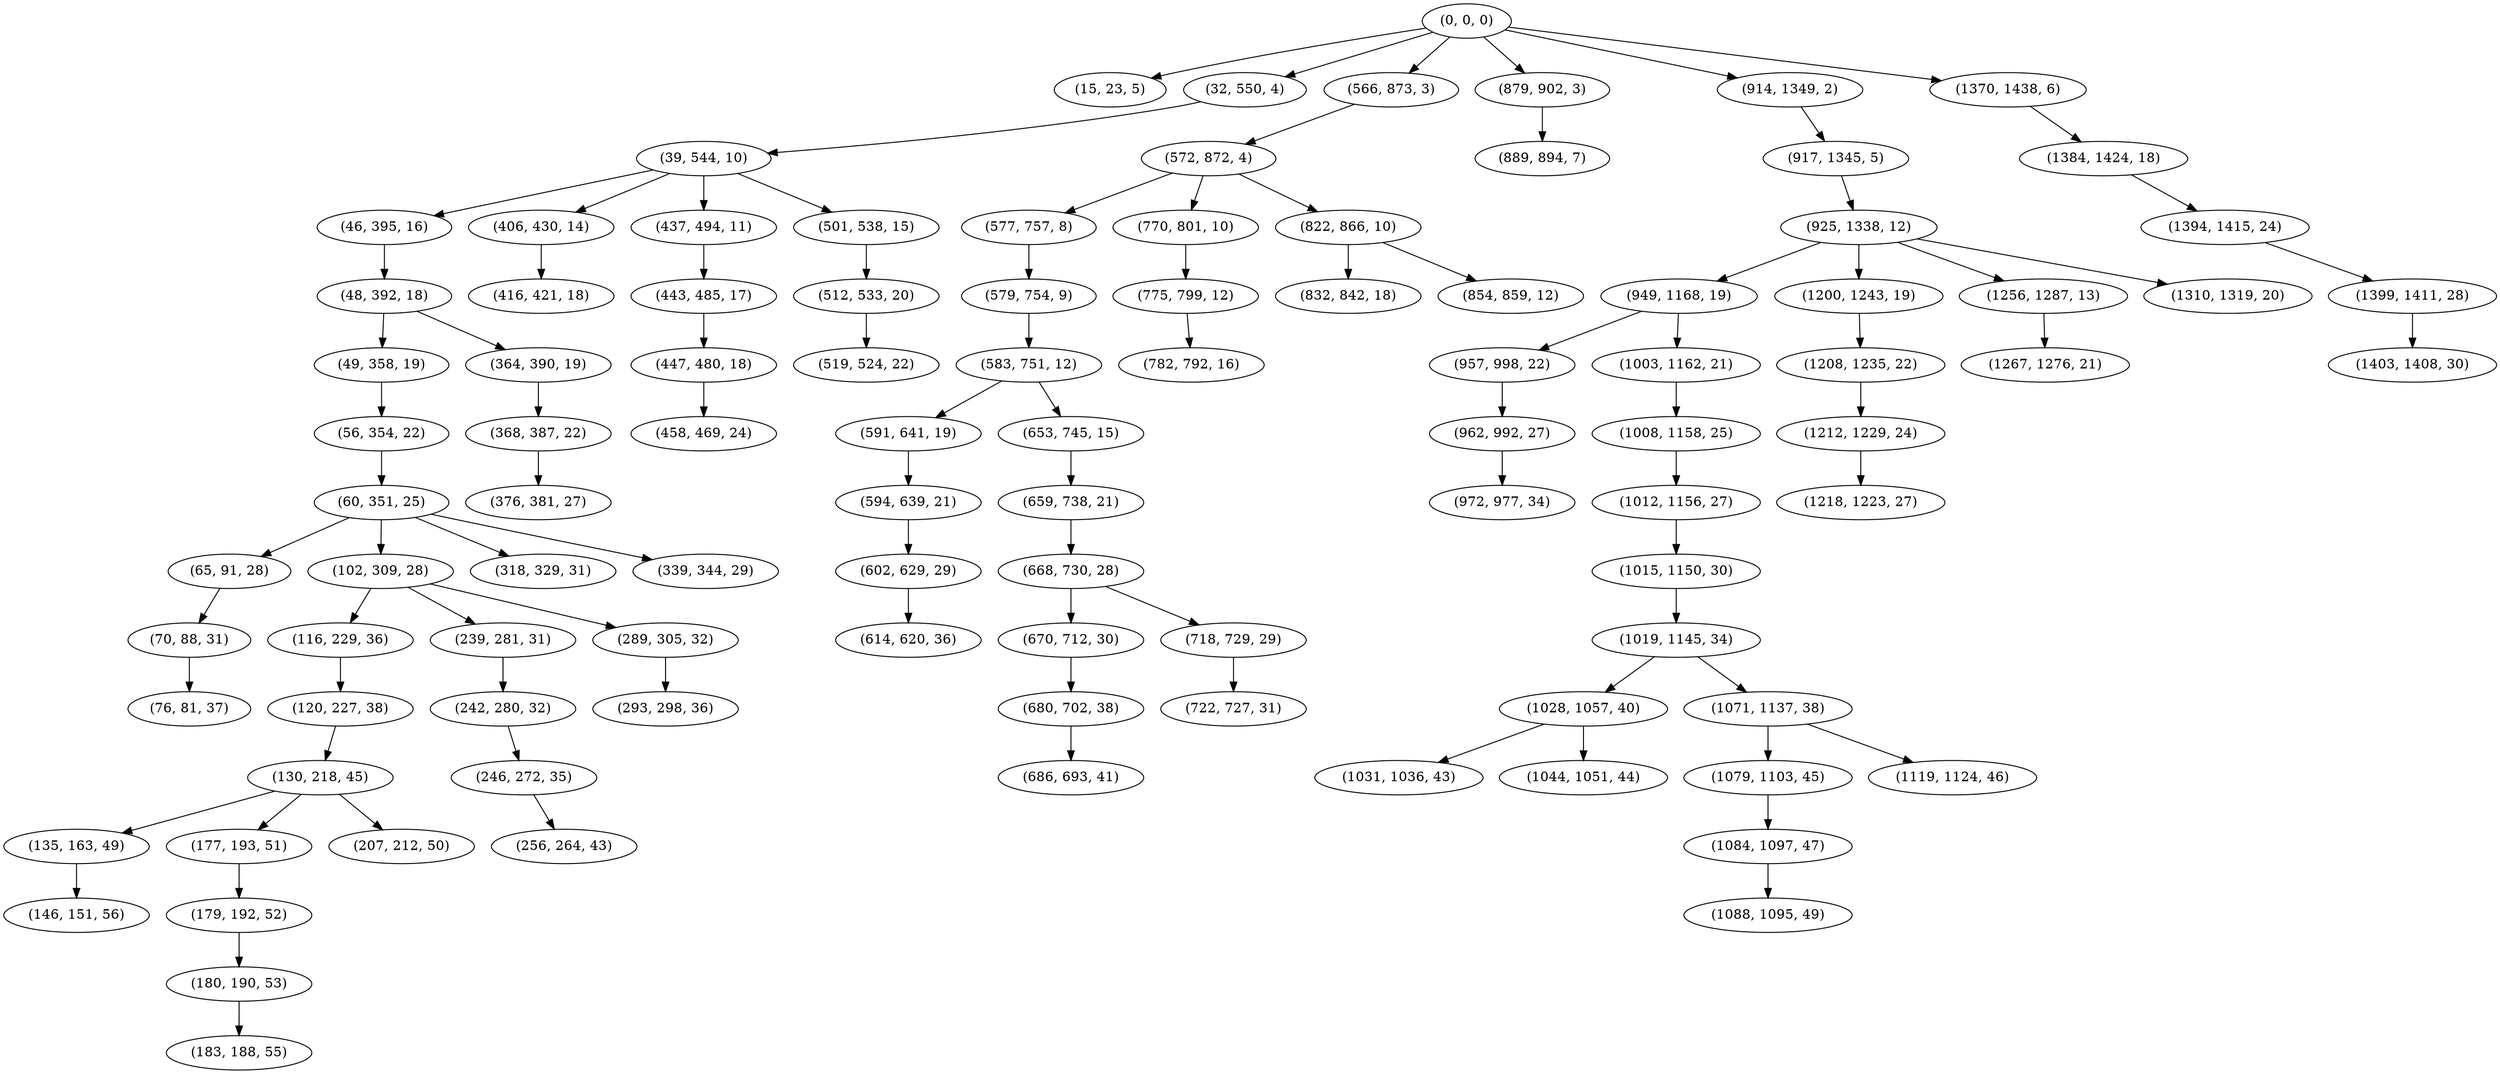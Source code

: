 digraph tree {
    "(0, 0, 0)";
    "(15, 23, 5)";
    "(32, 550, 4)";
    "(39, 544, 10)";
    "(46, 395, 16)";
    "(48, 392, 18)";
    "(49, 358, 19)";
    "(56, 354, 22)";
    "(60, 351, 25)";
    "(65, 91, 28)";
    "(70, 88, 31)";
    "(76, 81, 37)";
    "(102, 309, 28)";
    "(116, 229, 36)";
    "(120, 227, 38)";
    "(130, 218, 45)";
    "(135, 163, 49)";
    "(146, 151, 56)";
    "(177, 193, 51)";
    "(179, 192, 52)";
    "(180, 190, 53)";
    "(183, 188, 55)";
    "(207, 212, 50)";
    "(239, 281, 31)";
    "(242, 280, 32)";
    "(246, 272, 35)";
    "(256, 264, 43)";
    "(289, 305, 32)";
    "(293, 298, 36)";
    "(318, 329, 31)";
    "(339, 344, 29)";
    "(364, 390, 19)";
    "(368, 387, 22)";
    "(376, 381, 27)";
    "(406, 430, 14)";
    "(416, 421, 18)";
    "(437, 494, 11)";
    "(443, 485, 17)";
    "(447, 480, 18)";
    "(458, 469, 24)";
    "(501, 538, 15)";
    "(512, 533, 20)";
    "(519, 524, 22)";
    "(566, 873, 3)";
    "(572, 872, 4)";
    "(577, 757, 8)";
    "(579, 754, 9)";
    "(583, 751, 12)";
    "(591, 641, 19)";
    "(594, 639, 21)";
    "(602, 629, 29)";
    "(614, 620, 36)";
    "(653, 745, 15)";
    "(659, 738, 21)";
    "(668, 730, 28)";
    "(670, 712, 30)";
    "(680, 702, 38)";
    "(686, 693, 41)";
    "(718, 729, 29)";
    "(722, 727, 31)";
    "(770, 801, 10)";
    "(775, 799, 12)";
    "(782, 792, 16)";
    "(822, 866, 10)";
    "(832, 842, 18)";
    "(854, 859, 12)";
    "(879, 902, 3)";
    "(889, 894, 7)";
    "(914, 1349, 2)";
    "(917, 1345, 5)";
    "(925, 1338, 12)";
    "(949, 1168, 19)";
    "(957, 998, 22)";
    "(962, 992, 27)";
    "(972, 977, 34)";
    "(1003, 1162, 21)";
    "(1008, 1158, 25)";
    "(1012, 1156, 27)";
    "(1015, 1150, 30)";
    "(1019, 1145, 34)";
    "(1028, 1057, 40)";
    "(1031, 1036, 43)";
    "(1044, 1051, 44)";
    "(1071, 1137, 38)";
    "(1079, 1103, 45)";
    "(1084, 1097, 47)";
    "(1088, 1095, 49)";
    "(1119, 1124, 46)";
    "(1200, 1243, 19)";
    "(1208, 1235, 22)";
    "(1212, 1229, 24)";
    "(1218, 1223, 27)";
    "(1256, 1287, 13)";
    "(1267, 1276, 21)";
    "(1310, 1319, 20)";
    "(1370, 1438, 6)";
    "(1384, 1424, 18)";
    "(1394, 1415, 24)";
    "(1399, 1411, 28)";
    "(1403, 1408, 30)";
    "(0, 0, 0)" -> "(15, 23, 5)";
    "(0, 0, 0)" -> "(32, 550, 4)";
    "(0, 0, 0)" -> "(566, 873, 3)";
    "(0, 0, 0)" -> "(879, 902, 3)";
    "(0, 0, 0)" -> "(914, 1349, 2)";
    "(0, 0, 0)" -> "(1370, 1438, 6)";
    "(32, 550, 4)" -> "(39, 544, 10)";
    "(39, 544, 10)" -> "(46, 395, 16)";
    "(39, 544, 10)" -> "(406, 430, 14)";
    "(39, 544, 10)" -> "(437, 494, 11)";
    "(39, 544, 10)" -> "(501, 538, 15)";
    "(46, 395, 16)" -> "(48, 392, 18)";
    "(48, 392, 18)" -> "(49, 358, 19)";
    "(48, 392, 18)" -> "(364, 390, 19)";
    "(49, 358, 19)" -> "(56, 354, 22)";
    "(56, 354, 22)" -> "(60, 351, 25)";
    "(60, 351, 25)" -> "(65, 91, 28)";
    "(60, 351, 25)" -> "(102, 309, 28)";
    "(60, 351, 25)" -> "(318, 329, 31)";
    "(60, 351, 25)" -> "(339, 344, 29)";
    "(65, 91, 28)" -> "(70, 88, 31)";
    "(70, 88, 31)" -> "(76, 81, 37)";
    "(102, 309, 28)" -> "(116, 229, 36)";
    "(102, 309, 28)" -> "(239, 281, 31)";
    "(102, 309, 28)" -> "(289, 305, 32)";
    "(116, 229, 36)" -> "(120, 227, 38)";
    "(120, 227, 38)" -> "(130, 218, 45)";
    "(130, 218, 45)" -> "(135, 163, 49)";
    "(130, 218, 45)" -> "(177, 193, 51)";
    "(130, 218, 45)" -> "(207, 212, 50)";
    "(135, 163, 49)" -> "(146, 151, 56)";
    "(177, 193, 51)" -> "(179, 192, 52)";
    "(179, 192, 52)" -> "(180, 190, 53)";
    "(180, 190, 53)" -> "(183, 188, 55)";
    "(239, 281, 31)" -> "(242, 280, 32)";
    "(242, 280, 32)" -> "(246, 272, 35)";
    "(246, 272, 35)" -> "(256, 264, 43)";
    "(289, 305, 32)" -> "(293, 298, 36)";
    "(364, 390, 19)" -> "(368, 387, 22)";
    "(368, 387, 22)" -> "(376, 381, 27)";
    "(406, 430, 14)" -> "(416, 421, 18)";
    "(437, 494, 11)" -> "(443, 485, 17)";
    "(443, 485, 17)" -> "(447, 480, 18)";
    "(447, 480, 18)" -> "(458, 469, 24)";
    "(501, 538, 15)" -> "(512, 533, 20)";
    "(512, 533, 20)" -> "(519, 524, 22)";
    "(566, 873, 3)" -> "(572, 872, 4)";
    "(572, 872, 4)" -> "(577, 757, 8)";
    "(572, 872, 4)" -> "(770, 801, 10)";
    "(572, 872, 4)" -> "(822, 866, 10)";
    "(577, 757, 8)" -> "(579, 754, 9)";
    "(579, 754, 9)" -> "(583, 751, 12)";
    "(583, 751, 12)" -> "(591, 641, 19)";
    "(583, 751, 12)" -> "(653, 745, 15)";
    "(591, 641, 19)" -> "(594, 639, 21)";
    "(594, 639, 21)" -> "(602, 629, 29)";
    "(602, 629, 29)" -> "(614, 620, 36)";
    "(653, 745, 15)" -> "(659, 738, 21)";
    "(659, 738, 21)" -> "(668, 730, 28)";
    "(668, 730, 28)" -> "(670, 712, 30)";
    "(668, 730, 28)" -> "(718, 729, 29)";
    "(670, 712, 30)" -> "(680, 702, 38)";
    "(680, 702, 38)" -> "(686, 693, 41)";
    "(718, 729, 29)" -> "(722, 727, 31)";
    "(770, 801, 10)" -> "(775, 799, 12)";
    "(775, 799, 12)" -> "(782, 792, 16)";
    "(822, 866, 10)" -> "(832, 842, 18)";
    "(822, 866, 10)" -> "(854, 859, 12)";
    "(879, 902, 3)" -> "(889, 894, 7)";
    "(914, 1349, 2)" -> "(917, 1345, 5)";
    "(917, 1345, 5)" -> "(925, 1338, 12)";
    "(925, 1338, 12)" -> "(949, 1168, 19)";
    "(925, 1338, 12)" -> "(1200, 1243, 19)";
    "(925, 1338, 12)" -> "(1256, 1287, 13)";
    "(925, 1338, 12)" -> "(1310, 1319, 20)";
    "(949, 1168, 19)" -> "(957, 998, 22)";
    "(949, 1168, 19)" -> "(1003, 1162, 21)";
    "(957, 998, 22)" -> "(962, 992, 27)";
    "(962, 992, 27)" -> "(972, 977, 34)";
    "(1003, 1162, 21)" -> "(1008, 1158, 25)";
    "(1008, 1158, 25)" -> "(1012, 1156, 27)";
    "(1012, 1156, 27)" -> "(1015, 1150, 30)";
    "(1015, 1150, 30)" -> "(1019, 1145, 34)";
    "(1019, 1145, 34)" -> "(1028, 1057, 40)";
    "(1019, 1145, 34)" -> "(1071, 1137, 38)";
    "(1028, 1057, 40)" -> "(1031, 1036, 43)";
    "(1028, 1057, 40)" -> "(1044, 1051, 44)";
    "(1071, 1137, 38)" -> "(1079, 1103, 45)";
    "(1071, 1137, 38)" -> "(1119, 1124, 46)";
    "(1079, 1103, 45)" -> "(1084, 1097, 47)";
    "(1084, 1097, 47)" -> "(1088, 1095, 49)";
    "(1200, 1243, 19)" -> "(1208, 1235, 22)";
    "(1208, 1235, 22)" -> "(1212, 1229, 24)";
    "(1212, 1229, 24)" -> "(1218, 1223, 27)";
    "(1256, 1287, 13)" -> "(1267, 1276, 21)";
    "(1370, 1438, 6)" -> "(1384, 1424, 18)";
    "(1384, 1424, 18)" -> "(1394, 1415, 24)";
    "(1394, 1415, 24)" -> "(1399, 1411, 28)";
    "(1399, 1411, 28)" -> "(1403, 1408, 30)";
}
